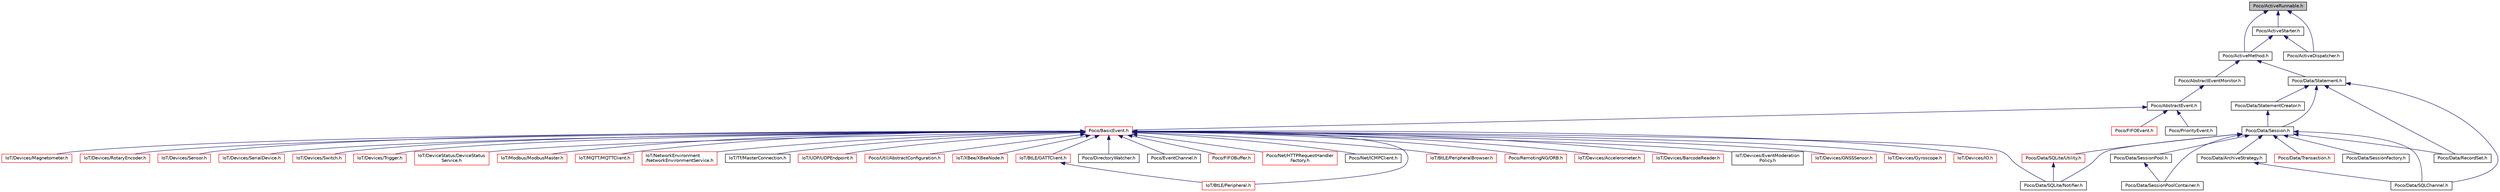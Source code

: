 digraph "Poco/ActiveRunnable.h"
{
 // LATEX_PDF_SIZE
  edge [fontname="Helvetica",fontsize="10",labelfontname="Helvetica",labelfontsize="10"];
  node [fontname="Helvetica",fontsize="10",shape=record];
  Node1 [label="Poco/ActiveRunnable.h",height=0.2,width=0.4,color="black", fillcolor="grey75", style="filled", fontcolor="black",tooltip=" "];
  Node1 -> Node2 [dir="back",color="midnightblue",fontsize="10",style="solid",fontname="Helvetica"];
  Node2 [label="Poco/ActiveMethod.h",height=0.2,width=0.4,color="black", fillcolor="white", style="filled",URL="$ActiveMethod_8h.html",tooltip=" "];
  Node2 -> Node3 [dir="back",color="midnightblue",fontsize="10",style="solid",fontname="Helvetica"];
  Node3 [label="Poco/AbstractEventMonitor.h",height=0.2,width=0.4,color="black", fillcolor="white", style="filled",URL="$AbstractEventMonitor_8h.html",tooltip=" "];
  Node3 -> Node4 [dir="back",color="midnightblue",fontsize="10",style="solid",fontname="Helvetica"];
  Node4 [label="Poco/AbstractEvent.h",height=0.2,width=0.4,color="black", fillcolor="white", style="filled",URL="$AbstractEvent_8h.html",tooltip=" "];
  Node4 -> Node5 [dir="back",color="midnightblue",fontsize="10",style="solid",fontname="Helvetica"];
  Node5 [label="Poco/BasicEvent.h",height=0.2,width=0.4,color="red", fillcolor="white", style="filled",URL="$BasicEvent_8h.html",tooltip=" "];
  Node5 -> Node6 [dir="back",color="midnightblue",fontsize="10",style="solid",fontname="Helvetica"];
  Node6 [label="IoT/BtLE/GATTClient.h",height=0.2,width=0.4,color="red", fillcolor="white", style="filled",URL="$GATTClient_8h.html",tooltip=" "];
  Node6 -> Node7 [dir="back",color="midnightblue",fontsize="10",style="solid",fontname="Helvetica"];
  Node7 [label="IoT/BtLE/Peripheral.h",height=0.2,width=0.4,color="red", fillcolor="white", style="filled",URL="$Peripheral_8h.html",tooltip=" "];
  Node5 -> Node7 [dir="back",color="midnightblue",fontsize="10",style="solid",fontname="Helvetica"];
  Node5 -> Node21 [dir="back",color="midnightblue",fontsize="10",style="solid",fontname="Helvetica"];
  Node21 [label="IoT/BtLE/PeripheralBrowser.h",height=0.2,width=0.4,color="red", fillcolor="white", style="filled",URL="$PeripheralBrowser_8h.html",tooltip=" "];
  Node5 -> Node29 [dir="back",color="midnightblue",fontsize="10",style="solid",fontname="Helvetica"];
  Node29 [label="Poco/RemotingNG/ORB.h",height=0.2,width=0.4,color="red", fillcolor="white", style="filled",URL="$ORB_8h.html",tooltip=" "];
  Node5 -> Node52 [dir="back",color="midnightblue",fontsize="10",style="solid",fontname="Helvetica"];
  Node52 [label="IoT/Devices/Accelerometer.h",height=0.2,width=0.4,color="red", fillcolor="white", style="filled",URL="$Accelerometer_8h.html",tooltip=" "];
  Node5 -> Node59 [dir="back",color="midnightblue",fontsize="10",style="solid",fontname="Helvetica"];
  Node59 [label="IoT/Devices/BarcodeReader.h",height=0.2,width=0.4,color="red", fillcolor="white", style="filled",URL="$BarcodeReader_8h.html",tooltip=" "];
  Node5 -> Node66 [dir="back",color="midnightblue",fontsize="10",style="solid",fontname="Helvetica"];
  Node66 [label="IoT/Devices/EventModeration\lPolicy.h",height=0.2,width=0.4,color="black", fillcolor="white", style="filled",URL="$EventModerationPolicy_8h.html",tooltip=" "];
  Node5 -> Node67 [dir="back",color="midnightblue",fontsize="10",style="solid",fontname="Helvetica"];
  Node67 [label="IoT/Devices/GNSSSensor.h",height=0.2,width=0.4,color="red", fillcolor="white", style="filled",URL="$GNSSSensor_8h.html",tooltip=" "];
  Node5 -> Node76 [dir="back",color="midnightblue",fontsize="10",style="solid",fontname="Helvetica"];
  Node76 [label="IoT/Devices/Gyroscope.h",height=0.2,width=0.4,color="red", fillcolor="white", style="filled",URL="$Gyroscope_8h.html",tooltip=" "];
  Node5 -> Node83 [dir="back",color="midnightblue",fontsize="10",style="solid",fontname="Helvetica"];
  Node83 [label="IoT/Devices/IO.h",height=0.2,width=0.4,color="red", fillcolor="white", style="filled",URL="$IO_8h.html",tooltip=" "];
  Node5 -> Node88 [dir="back",color="midnightblue",fontsize="10",style="solid",fontname="Helvetica"];
  Node88 [label="IoT/Devices/Magnetometer.h",height=0.2,width=0.4,color="red", fillcolor="white", style="filled",URL="$Magnetometer_8h.html",tooltip=" "];
  Node5 -> Node95 [dir="back",color="midnightblue",fontsize="10",style="solid",fontname="Helvetica"];
  Node95 [label="IoT/Devices/RotaryEncoder.h",height=0.2,width=0.4,color="red", fillcolor="white", style="filled",URL="$RotaryEncoder_8h.html",tooltip=" "];
  Node5 -> Node100 [dir="back",color="midnightblue",fontsize="10",style="solid",fontname="Helvetica"];
  Node100 [label="IoT/Devices/Sensor.h",height=0.2,width=0.4,color="red", fillcolor="white", style="filled",URL="$Sensor_8h.html",tooltip=" "];
  Node5 -> Node105 [dir="back",color="midnightblue",fontsize="10",style="solid",fontname="Helvetica"];
  Node105 [label="IoT/Devices/SerialDevice.h",height=0.2,width=0.4,color="red", fillcolor="white", style="filled",URL="$SerialDevice_8h.html",tooltip=" "];
  Node5 -> Node110 [dir="back",color="midnightblue",fontsize="10",style="solid",fontname="Helvetica"];
  Node110 [label="IoT/Devices/Switch.h",height=0.2,width=0.4,color="red", fillcolor="white", style="filled",URL="$Switch_8h.html",tooltip=" "];
  Node5 -> Node115 [dir="back",color="midnightblue",fontsize="10",style="solid",fontname="Helvetica"];
  Node115 [label="IoT/Devices/Trigger.h",height=0.2,width=0.4,color="red", fillcolor="white", style="filled",URL="$Trigger_8h.html",tooltip=" "];
  Node5 -> Node120 [dir="back",color="midnightblue",fontsize="10",style="solid",fontname="Helvetica"];
  Node120 [label="IoT/DeviceStatus/DeviceStatus\lService.h",height=0.2,width=0.4,color="red", fillcolor="white", style="filled",URL="$DeviceStatusService_8h.html",tooltip=" "];
  Node5 -> Node131 [dir="back",color="midnightblue",fontsize="10",style="solid",fontname="Helvetica"];
  Node131 [label="IoT/Modbus/ModbusMaster.h",height=0.2,width=0.4,color="red", fillcolor="white", style="filled",URL="$ModbusMaster_8h.html",tooltip=" "];
  Node5 -> Node193 [dir="back",color="midnightblue",fontsize="10",style="solid",fontname="Helvetica"];
  Node193 [label="IoT/MQTT/MQTTClient.h",height=0.2,width=0.4,color="red", fillcolor="white", style="filled",URL="$MQTTClient_8h.html",tooltip=" "];
  Node5 -> Node220 [dir="back",color="midnightblue",fontsize="10",style="solid",fontname="Helvetica"];
  Node220 [label="IoT/NetworkEnvironment\l/NetworkEnvironmentService.h",height=0.2,width=0.4,color="red", fillcolor="white", style="filled",URL="$NetworkEnvironmentService_8h.html",tooltip=" "];
  Node5 -> Node230 [dir="back",color="midnightblue",fontsize="10",style="solid",fontname="Helvetica"];
  Node230 [label="IoT/Tf/MasterConnection.h",height=0.2,width=0.4,color="black", fillcolor="white", style="filled",URL="$MasterConnection_8h.html",tooltip=" "];
  Node5 -> Node231 [dir="back",color="midnightblue",fontsize="10",style="solid",fontname="Helvetica"];
  Node231 [label="IoT/UDP/UDPEndpoint.h",height=0.2,width=0.4,color="red", fillcolor="white", style="filled",URL="$UDPEndpoint_8h.html",tooltip=" "];
  Node5 -> Node241 [dir="back",color="midnightblue",fontsize="10",style="solid",fontname="Helvetica"];
  Node241 [label="Poco/Util/AbstractConfiguration.h",height=0.2,width=0.4,color="red", fillcolor="white", style="filled",URL="$AbstractConfiguration_8h.html",tooltip=" "];
  Node5 -> Node287 [dir="back",color="midnightblue",fontsize="10",style="solid",fontname="Helvetica"];
  Node287 [label="IoT/XBee/XBeeNode.h",height=0.2,width=0.4,color="red", fillcolor="white", style="filled",URL="$XBeeNode_8h.html",tooltip=" "];
  Node5 -> Node325 [dir="back",color="midnightblue",fontsize="10",style="solid",fontname="Helvetica"];
  Node325 [label="Poco/Data/SQLite/Notifier.h",height=0.2,width=0.4,color="black", fillcolor="white", style="filled",URL="$Notifier_8h.html",tooltip=" "];
  Node5 -> Node326 [dir="back",color="midnightblue",fontsize="10",style="solid",fontname="Helvetica"];
  Node326 [label="Poco/DirectoryWatcher.h",height=0.2,width=0.4,color="black", fillcolor="white", style="filled",URL="$DirectoryWatcher_8h.html",tooltip=" "];
  Node5 -> Node327 [dir="back",color="midnightblue",fontsize="10",style="solid",fontname="Helvetica"];
  Node327 [label="Poco/EventChannel.h",height=0.2,width=0.4,color="black", fillcolor="white", style="filled",URL="$EventChannel_8h.html",tooltip=" "];
  Node5 -> Node328 [dir="back",color="midnightblue",fontsize="10",style="solid",fontname="Helvetica"];
  Node328 [label="Poco/FIFOBuffer.h",height=0.2,width=0.4,color="red", fillcolor="white", style="filled",URL="$FIFOBuffer_8h.html",tooltip=" "];
  Node5 -> Node372 [dir="back",color="midnightblue",fontsize="10",style="solid",fontname="Helvetica"];
  Node372 [label="Poco/Net/HTTPRequestHandler\lFactory.h",height=0.2,width=0.4,color="red", fillcolor="white", style="filled",URL="$HTTPRequestHandlerFactory_8h.html",tooltip=" "];
  Node5 -> Node374 [dir="back",color="midnightblue",fontsize="10",style="solid",fontname="Helvetica"];
  Node374 [label="Poco/Net/ICMPClient.h",height=0.2,width=0.4,color="black", fillcolor="white", style="filled",URL="$ICMPClient_8h.html",tooltip=" "];
  Node4 -> Node377 [dir="back",color="midnightblue",fontsize="10",style="solid",fontname="Helvetica"];
  Node377 [label="Poco/FIFOEvent.h",height=0.2,width=0.4,color="red", fillcolor="white", style="filled",URL="$FIFOEvent_8h.html",tooltip=" "];
  Node4 -> Node392 [dir="back",color="midnightblue",fontsize="10",style="solid",fontname="Helvetica"];
  Node392 [label="Poco/PriorityEvent.h",height=0.2,width=0.4,color="black", fillcolor="white", style="filled",URL="$PriorityEvent_8h.html",tooltip=" "];
  Node2 -> Node393 [dir="back",color="midnightblue",fontsize="10",style="solid",fontname="Helvetica"];
  Node393 [label="Poco/Data/Statement.h",height=0.2,width=0.4,color="black", fillcolor="white", style="filled",URL="$Statement_8h.html",tooltip=" "];
  Node393 -> Node394 [dir="back",color="midnightblue",fontsize="10",style="solid",fontname="Helvetica"];
  Node394 [label="Poco/Data/Session.h",height=0.2,width=0.4,color="black", fillcolor="white", style="filled",URL="$Data_2Session_8h.html",tooltip=" "];
  Node394 -> Node395 [dir="back",color="midnightblue",fontsize="10",style="solid",fontname="Helvetica"];
  Node395 [label="Poco/Data/ArchiveStrategy.h",height=0.2,width=0.4,color="black", fillcolor="white", style="filled",URL="$Data_2ArchiveStrategy_8h.html",tooltip=" "];
  Node395 -> Node396 [dir="back",color="midnightblue",fontsize="10",style="solid",fontname="Helvetica"];
  Node396 [label="Poco/Data/SQLChannel.h",height=0.2,width=0.4,color="black", fillcolor="white", style="filled",URL="$SQLChannel_8h.html",tooltip=" "];
  Node394 -> Node397 [dir="back",color="midnightblue",fontsize="10",style="solid",fontname="Helvetica"];
  Node397 [label="Poco/Data/Transaction.h",height=0.2,width=0.4,color="red", fillcolor="white", style="filled",URL="$Transaction_8h.html",tooltip=" "];
  Node394 -> Node399 [dir="back",color="midnightblue",fontsize="10",style="solid",fontname="Helvetica"];
  Node399 [label="Poco/Data/RecordSet.h",height=0.2,width=0.4,color="black", fillcolor="white", style="filled",URL="$RecordSet_8h.html",tooltip=" "];
  Node394 -> Node400 [dir="back",color="midnightblue",fontsize="10",style="solid",fontname="Helvetica"];
  Node400 [label="Poco/Data/SessionFactory.h",height=0.2,width=0.4,color="black", fillcolor="white", style="filled",URL="$SessionFactory_8h.html",tooltip=" "];
  Node394 -> Node401 [dir="back",color="midnightblue",fontsize="10",style="solid",fontname="Helvetica"];
  Node401 [label="Poco/Data/SessionPool.h",height=0.2,width=0.4,color="black", fillcolor="white", style="filled",URL="$SessionPool_8h.html",tooltip=" "];
  Node401 -> Node402 [dir="back",color="midnightblue",fontsize="10",style="solid",fontname="Helvetica"];
  Node402 [label="Poco/Data/SessionPoolContainer.h",height=0.2,width=0.4,color="black", fillcolor="white", style="filled",URL="$SessionPoolContainer_8h.html",tooltip=" "];
  Node394 -> Node402 [dir="back",color="midnightblue",fontsize="10",style="solid",fontname="Helvetica"];
  Node394 -> Node396 [dir="back",color="midnightblue",fontsize="10",style="solid",fontname="Helvetica"];
  Node394 -> Node403 [dir="back",color="midnightblue",fontsize="10",style="solid",fontname="Helvetica"];
  Node403 [label="Poco/Data/SQLite/Utility.h",height=0.2,width=0.4,color="red", fillcolor="white", style="filled",URL="$Data_2SQLite_2Utility_8h.html",tooltip=" "];
  Node403 -> Node325 [dir="back",color="midnightblue",fontsize="10",style="solid",fontname="Helvetica"];
  Node394 -> Node325 [dir="back",color="midnightblue",fontsize="10",style="solid",fontname="Helvetica"];
  Node393 -> Node406 [dir="back",color="midnightblue",fontsize="10",style="solid",fontname="Helvetica"];
  Node406 [label="Poco/Data/StatementCreator.h",height=0.2,width=0.4,color="black", fillcolor="white", style="filled",URL="$StatementCreator_8h.html",tooltip=" "];
  Node406 -> Node394 [dir="back",color="midnightblue",fontsize="10",style="solid",fontname="Helvetica"];
  Node393 -> Node399 [dir="back",color="midnightblue",fontsize="10",style="solid",fontname="Helvetica"];
  Node393 -> Node396 [dir="back",color="midnightblue",fontsize="10",style="solid",fontname="Helvetica"];
  Node1 -> Node407 [dir="back",color="midnightblue",fontsize="10",style="solid",fontname="Helvetica"];
  Node407 [label="Poco/ActiveStarter.h",height=0.2,width=0.4,color="black", fillcolor="white", style="filled",URL="$ActiveStarter_8h.html",tooltip=" "];
  Node407 -> Node2 [dir="back",color="midnightblue",fontsize="10",style="solid",fontname="Helvetica"];
  Node407 -> Node408 [dir="back",color="midnightblue",fontsize="10",style="solid",fontname="Helvetica"];
  Node408 [label="Poco/ActiveDispatcher.h",height=0.2,width=0.4,color="black", fillcolor="white", style="filled",URL="$ActiveDispatcher_8h.html",tooltip=" "];
  Node1 -> Node408 [dir="back",color="midnightblue",fontsize="10",style="solid",fontname="Helvetica"];
}

